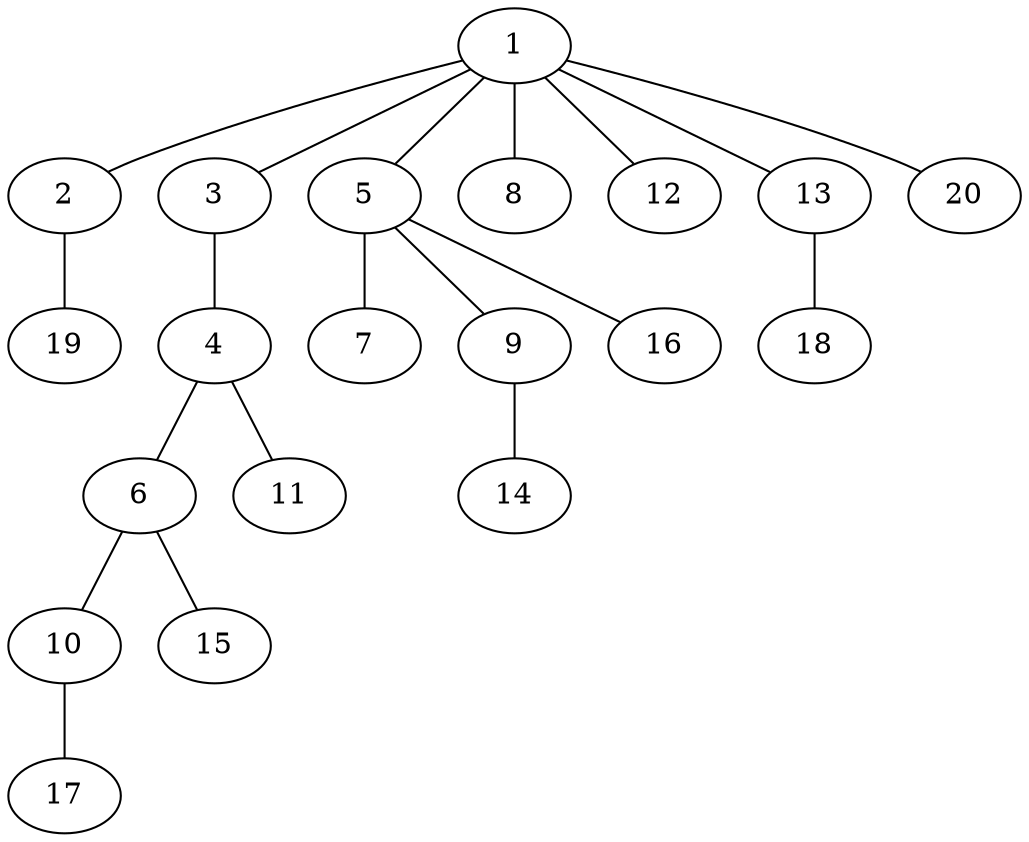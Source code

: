 graph graphname {1--2
1--3
1--5
1--8
1--12
1--13
1--20
2--19
3--4
4--6
4--11
5--7
5--9
5--16
6--10
6--15
9--14
10--17
13--18
}